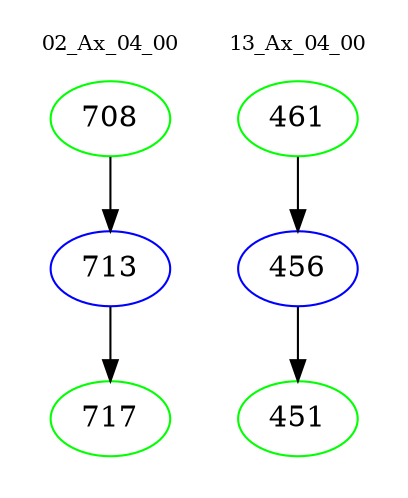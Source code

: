 digraph{
subgraph cluster_0 {
color = white
label = "02_Ax_04_00";
fontsize=10;
T0_708 [label="708", color="green"]
T0_708 -> T0_713 [color="black"]
T0_713 [label="713", color="blue"]
T0_713 -> T0_717 [color="black"]
T0_717 [label="717", color="green"]
}
subgraph cluster_1 {
color = white
label = "13_Ax_04_00";
fontsize=10;
T1_461 [label="461", color="green"]
T1_461 -> T1_456 [color="black"]
T1_456 [label="456", color="blue"]
T1_456 -> T1_451 [color="black"]
T1_451 [label="451", color="green"]
}
}
